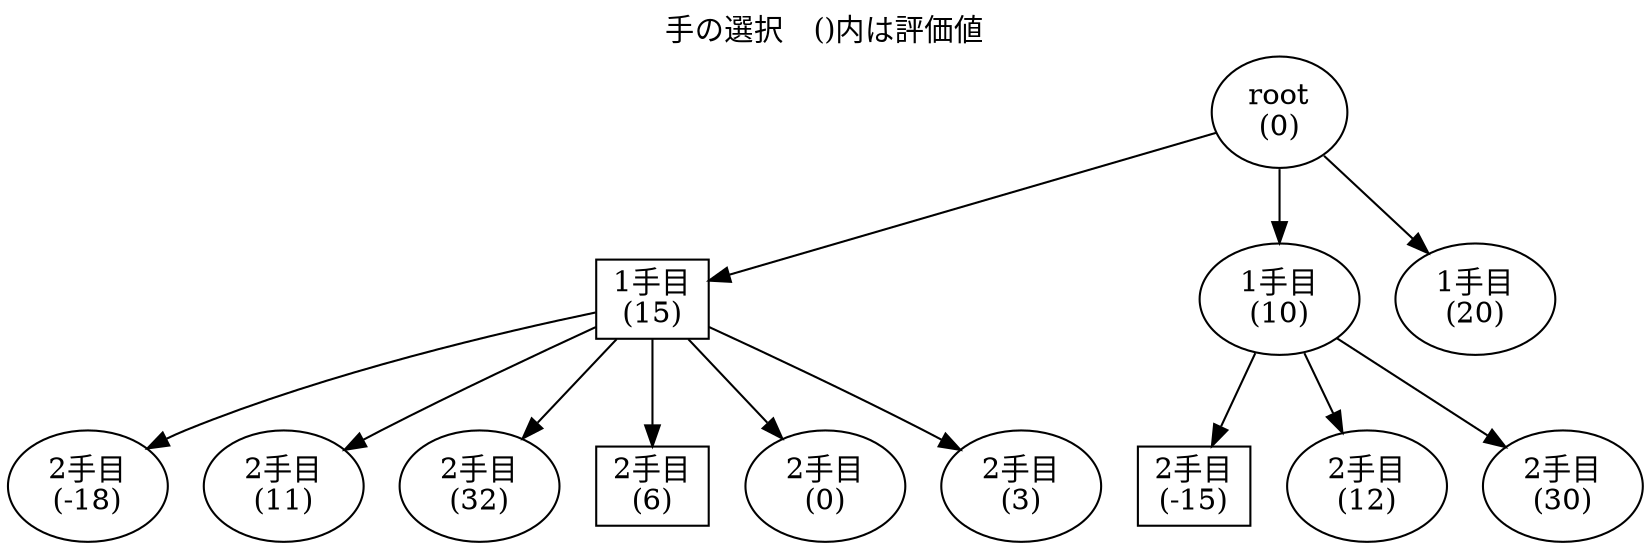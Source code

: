 digraph alpha_beta {
        graph [label = "手の選択　()内は評価値", labelloc = t];
        "1手目\n(15)" [shape = box];
        "2手目\n(-15)" [shape = box];
        "root\n(0)" -> "1手目\n(10)";
        "root\n(0)" -> "1手目\n(15)";
        "root\n(0)" -> "1手目\n(20)";
        "1手目\n(10)" -> "2手目\n(-15)";
        "1手目\n(10)" -> "2手目\n(12)";
        "1手目\n(10)" -> "2手目\n(30)";
        "1手目\n(15)" -> "2手目\n(-18)";
        "1手目\n(15)" -> "2手目\n(11)";
        "1手目\n(15)" -> "2手目\n(32)";
        "2手目\n(6)" [shape = box];
        "1手目\n(15)" -> "2手目\n(6)";
        "1手目\n(15)" -> "2手目\n(0)";
        "1手目\n(15)" -> "2手目\n(3)";
}